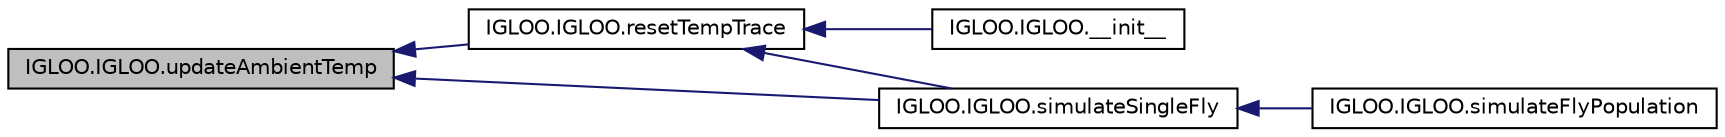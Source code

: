 digraph "IGLOO.IGLOO.updateAmbientTemp"
{
  edge [fontname="Helvetica",fontsize="10",labelfontname="Helvetica",labelfontsize="10"];
  node [fontname="Helvetica",fontsize="10",shape=record];
  rankdir="LR";
  Node1 [label="IGLOO.IGLOO.updateAmbientTemp",height=0.2,width=0.4,color="black", fillcolor="grey75", style="filled" fontcolor="black"];
  Node1 -> Node2 [dir="back",color="midnightblue",fontsize="10",style="solid",fontname="Helvetica"];
  Node2 [label="IGLOO.IGLOO.resetTempTrace",height=0.2,width=0.4,color="black", fillcolor="white", style="filled",URL="$class_i_g_l_o_o_1_1_i_g_l_o_o.html#a7397985c17dcaf0c5a726b09b50a1ccc"];
  Node2 -> Node3 [dir="back",color="midnightblue",fontsize="10",style="solid",fontname="Helvetica"];
  Node3 [label="IGLOO.IGLOO.__init__",height=0.2,width=0.4,color="black", fillcolor="white", style="filled",URL="$class_i_g_l_o_o_1_1_i_g_l_o_o.html#ac01d4a3d7a49e2b4e3ef8218493ede11"];
  Node2 -> Node4 [dir="back",color="midnightblue",fontsize="10",style="solid",fontname="Helvetica"];
  Node4 [label="IGLOO.IGLOO.simulateSingleFly",height=0.2,width=0.4,color="black", fillcolor="white", style="filled",URL="$class_i_g_l_o_o_1_1_i_g_l_o_o.html#aab16b9b88613383c488e2fc08f9e26d9"];
  Node4 -> Node5 [dir="back",color="midnightblue",fontsize="10",style="solid",fontname="Helvetica"];
  Node5 [label="IGLOO.IGLOO.simulateFlyPopulation",height=0.2,width=0.4,color="black", fillcolor="white", style="filled",URL="$class_i_g_l_o_o_1_1_i_g_l_o_o.html#a74557ba605623b0ed60d27dfe73e74ca"];
  Node1 -> Node4 [dir="back",color="midnightblue",fontsize="10",style="solid",fontname="Helvetica"];
}
